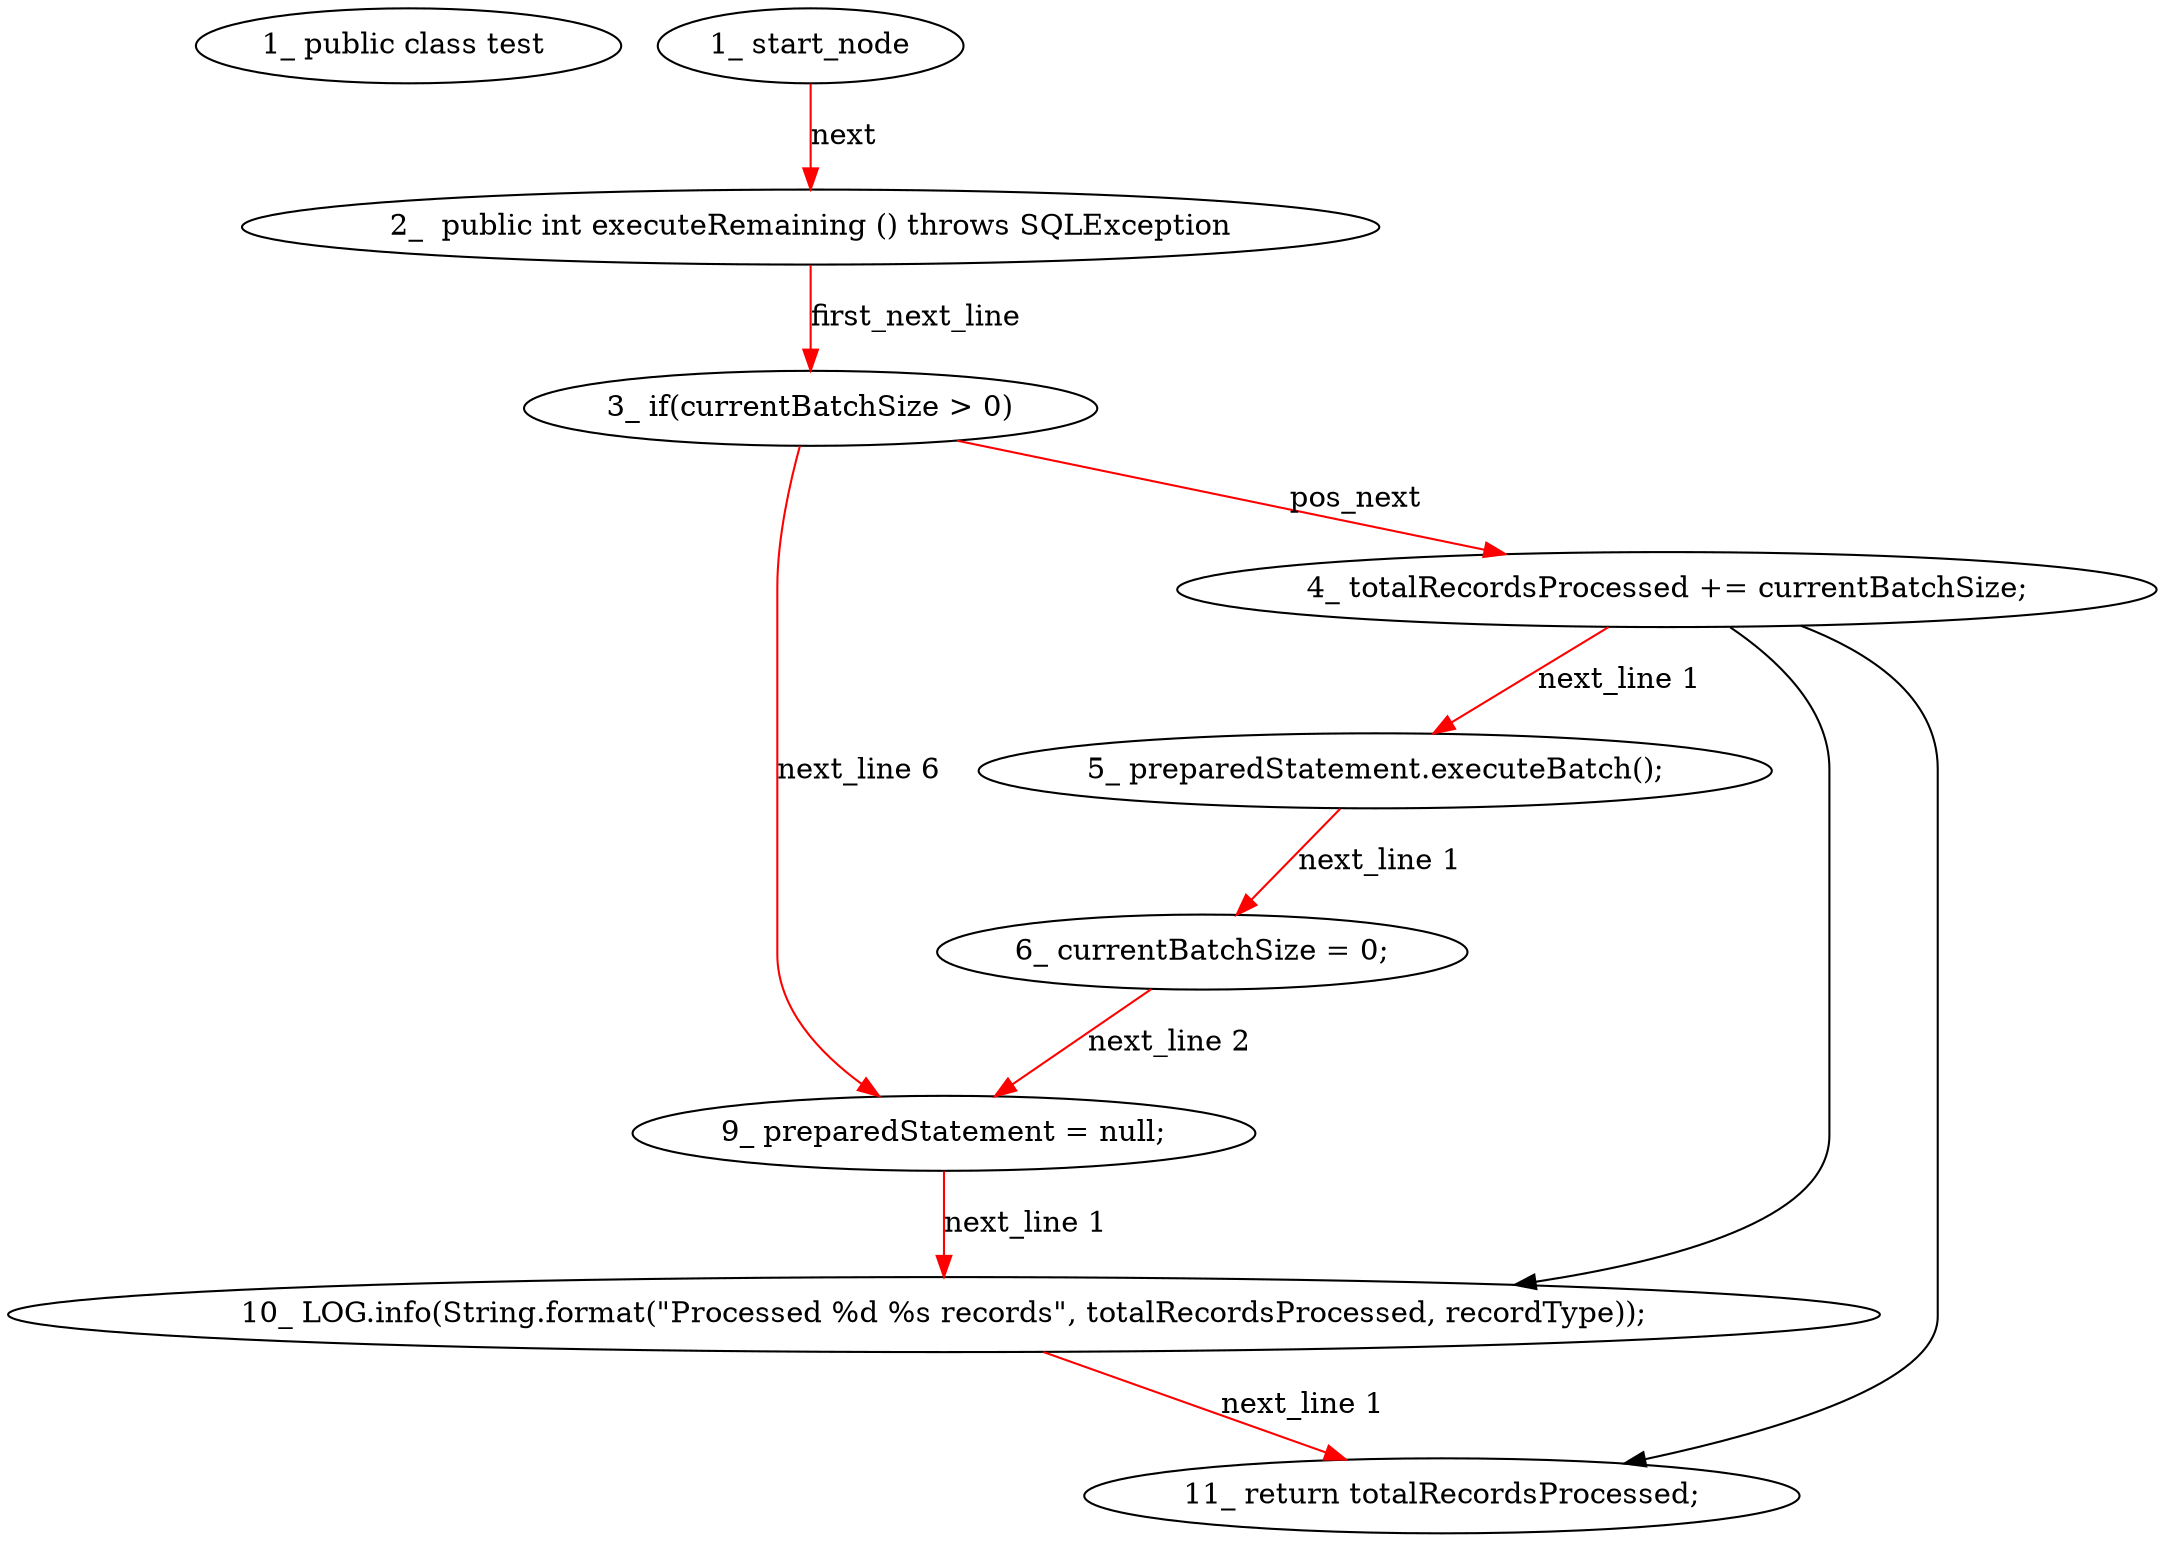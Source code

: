 digraph  {
6 [label="1_\ public\ class\ test\ ", type_label=class_declaration];
10 [label="2_\ \ public\ int\ executeRemaining\ \(\)\ throws\ SQLException", type_label=method_declaration];
18 [label="3_\ if\(currentBatchSize\ >\ 0\)", type_label=if];
24 [label="4_\ totalRecordsProcessed\ \+=\ currentBatchSize;", type_label=expression_statement];
28 [label="5_\ preparedStatement\.executeBatch\(\);", type_label=expression_statement];
33 [label="6_\ currentBatchSize\ =\ 0;", type_label=expression_statement];
37 [label="9_\ preparedStatement\ =\ null;", type_label=expression_statement];
41 [label="10_\ LOG\.info\(String\.format\(\"Processed\ %d\ %s\ records\",\ totalRecordsProcessed,\ recordType\)\);", type_label=expression_statement];
53 [label="11_\ return\ totalRecordsProcessed;", type_label=return];
1 [label="1_\ start_node", type_label=start];
10 -> 18  [color=red, controlflow_type=first_next_line, edge_type=CFG_edge, key=0, label=first_next_line];
18 -> 24  [color=red, controlflow_type=pos_next, edge_type=CFG_edge, key=0, label=pos_next];
18 -> 37  [color=red, controlflow_type="next_line 6", edge_type=CFG_edge, key=0, label="next_line 6"];
24 -> 28  [color=red, controlflow_type="next_line 1", edge_type=CFG_edge, key=0, label="next_line 1"];
24 -> 41  [key=0, used_def=totalRecordsProcessed];
24 -> 53  [key=0, used_def=totalRecordsProcessed];
28 -> 33  [color=red, controlflow_type="next_line 1", edge_type=CFG_edge, key=0, label="next_line 1"];
33 -> 37  [color=red, controlflow_type="next_line 2", edge_type=CFG_edge, key=0, label="next_line 2"];
37 -> 41  [color=red, controlflow_type="next_line 1", edge_type=CFG_edge, key=0, label="next_line 1"];
41 -> 53  [color=red, controlflow_type="next_line 1", edge_type=CFG_edge, key=0, label="next_line 1"];
1 -> 10  [color=red, controlflow_type=next, edge_type=CFG_edge, key=0, label=next];
}
